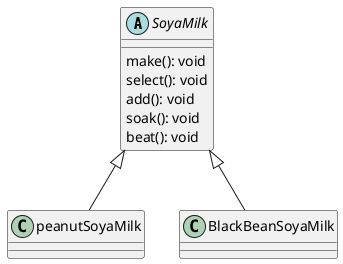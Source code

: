 @startuml

Abstract class SoyaMilk {
    {method} make(): void
    {method} select(): void
    {method} add(): void
    {method} soak(): void
    {method} beat(): void
}

class peanutSoyaMilk extends SoyaMilk {

}

class BlackBeanSoyaMilk extends SoyaMilk {

}


@enduml